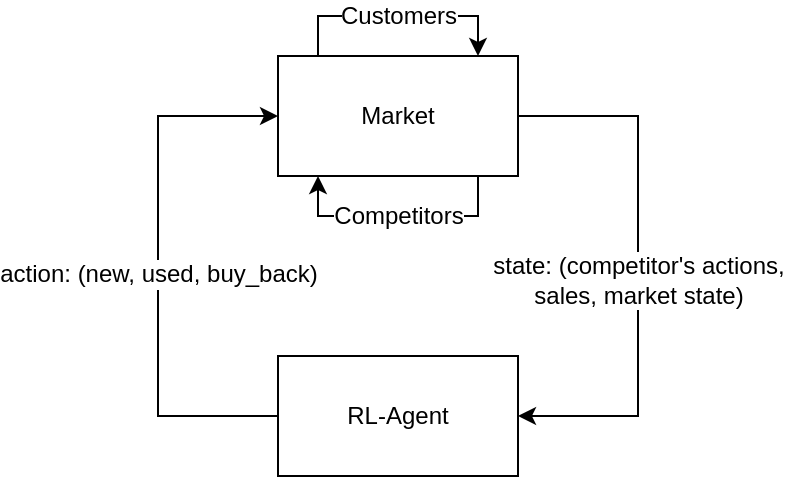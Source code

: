 <mxfile version="12.1.3" pages="1"><diagram id="tml2lmuabY8-k0tEIK67" name="Page-1"><mxGraphModel dx="488" dy="184" grid="1" gridSize="10" guides="1" tooltips="1" connect="1" arrows="1" fold="1" page="1" pageScale="1" pageWidth="827" pageHeight="1169" math="0" shadow="0"><root><mxCell id="0"/><mxCell id="1" parent="0"/><mxCell id="CBgjXpkurkofvhZMkIwx-4" style="edgeStyle=orthogonalEdgeStyle;rounded=0;orthogonalLoop=1;jettySize=auto;html=1;entryX=1;entryY=0.5;entryDx=0;entryDy=0;exitX=1;exitY=0.5;exitDx=0;exitDy=0;" edge="1" parent="1" source="CBgjXpkurkofvhZMkIwx-1" target="CBgjXpkurkofvhZMkIwx-2"><mxGeometry relative="1" as="geometry"><Array as="points"><mxPoint x="520" y="160"/><mxPoint x="520" y="310"/></Array></mxGeometry></mxCell><mxCell id="CBgjXpkurkofvhZMkIwx-6" value="state: (competitor's actions, &lt;br&gt;sales, market state)" style="text;html=1;resizable=0;points=[];align=center;verticalAlign=middle;labelBackgroundColor=#ffffff;" vertex="1" connectable="0" parent="CBgjXpkurkofvhZMkIwx-4"><mxGeometry x="-0.159" relative="1" as="geometry"><mxPoint y="28" as="offset"/></mxGeometry></mxCell><mxCell id="CBgjXpkurkofvhZMkIwx-5" style="edgeStyle=orthogonalEdgeStyle;rounded=0;orthogonalLoop=1;jettySize=auto;html=1;" edge="1" parent="1" source="CBgjXpkurkofvhZMkIwx-1" target="CBgjXpkurkofvhZMkIwx-1"><mxGeometry relative="1" as="geometry"><mxPoint x="440" y="120" as="targetPoint"/><Array as="points"><mxPoint x="360" y="110"/><mxPoint x="440" y="110"/></Array></mxGeometry></mxCell><mxCell id="CBgjXpkurkofvhZMkIwx-9" value="Customers" style="text;html=1;resizable=0;points=[];align=center;verticalAlign=middle;labelBackgroundColor=#ffffff;" vertex="1" connectable="0" parent="CBgjXpkurkofvhZMkIwx-5"><mxGeometry x="0.067" y="1" relative="1" as="geometry"><mxPoint x="-4" y="1" as="offset"/></mxGeometry></mxCell><mxCell id="CBgjXpkurkofvhZMkIwx-14" style="edgeStyle=orthogonalEdgeStyle;rounded=0;orthogonalLoop=1;jettySize=auto;html=1;" edge="1" parent="1" source="CBgjXpkurkofvhZMkIwx-1" target="CBgjXpkurkofvhZMkIwx-1"><mxGeometry relative="1" as="geometry"><mxPoint x="360" y="210" as="targetPoint"/><Array as="points"><mxPoint x="440" y="210"/><mxPoint x="360" y="210"/></Array></mxGeometry></mxCell><mxCell id="CBgjXpkurkofvhZMkIwx-15" value="Competitors" style="text;html=1;resizable=0;points=[];align=center;verticalAlign=middle;labelBackgroundColor=#ffffff;" vertex="1" connectable="0" parent="CBgjXpkurkofvhZMkIwx-14"><mxGeometry x="0.113" relative="1" as="geometry"><mxPoint x="6.5" as="offset"/></mxGeometry></mxCell><mxCell id="CBgjXpkurkofvhZMkIwx-1" value="Market" style="rounded=0;whiteSpace=wrap;html=1;" vertex="1" parent="1"><mxGeometry x="340" y="130" width="120" height="60" as="geometry"/></mxCell><mxCell id="CBgjXpkurkofvhZMkIwx-3" style="edgeStyle=orthogonalEdgeStyle;rounded=0;orthogonalLoop=1;jettySize=auto;html=1;exitX=0;exitY=0.5;exitDx=0;exitDy=0;" edge="1" parent="1" source="CBgjXpkurkofvhZMkIwx-2" target="CBgjXpkurkofvhZMkIwx-1"><mxGeometry relative="1" as="geometry"><mxPoint x="353" y="160" as="targetPoint"/><Array as="points"><mxPoint x="280" y="310"/><mxPoint x="280" y="160"/></Array></mxGeometry></mxCell><mxCell id="CBgjXpkurkofvhZMkIwx-8" value="action: (new, used, buy_back)" style="text;html=1;resizable=0;points=[];align=center;verticalAlign=middle;labelBackgroundColor=#ffffff;" vertex="1" connectable="0" parent="CBgjXpkurkofvhZMkIwx-3"><mxGeometry x="-0.061" y="1" relative="1" as="geometry"><mxPoint x="1" y="-4" as="offset"/></mxGeometry></mxCell><mxCell id="CBgjXpkurkofvhZMkIwx-2" value="RL-Agent" style="rounded=0;whiteSpace=wrap;html=1;" vertex="1" parent="1"><mxGeometry x="340" y="280" width="120" height="60" as="geometry"/></mxCell></root></mxGraphModel></diagram></mxfile>